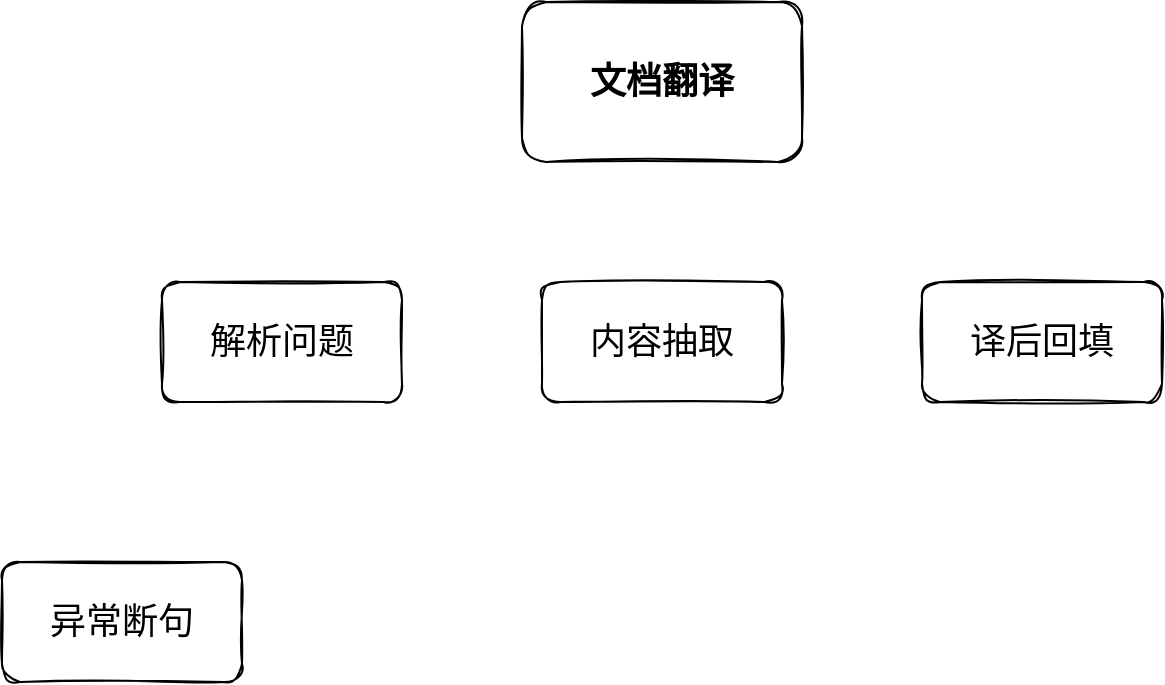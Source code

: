 <mxfile version="16.4.7" type="github">
  <diagram id="4mkrBCsuVpUOldAGc6sE" name="第 1 页">
    <mxGraphModel dx="890" dy="575" grid="1" gridSize="10" guides="1" tooltips="1" connect="1" arrows="1" fold="1" page="1" pageScale="1" pageWidth="827" pageHeight="1169" math="0" shadow="0">
      <root>
        <mxCell id="0" />
        <mxCell id="1" parent="0" />
        <mxCell id="FAvHpMW3X1YaSR_P-Nyj-1" value="文档翻译" style="rounded=1;whiteSpace=wrap;html=1;shadow=0;sketch=1;fontStyle=1;labelBorderColor=none;fontSize=18;" vertex="1" parent="1">
          <mxGeometry x="320" y="70" width="140" height="80" as="geometry" />
        </mxCell>
        <mxCell id="FAvHpMW3X1YaSR_P-Nyj-2" value="解析问题" style="rounded=1;whiteSpace=wrap;html=1;shadow=0;labelBorderColor=none;sketch=1;fontSize=18;fontColor=#000000;gradientColor=none;" vertex="1" parent="1">
          <mxGeometry x="140" y="210" width="120" height="60" as="geometry" />
        </mxCell>
        <mxCell id="FAvHpMW3X1YaSR_P-Nyj-3" value="异常断句" style="rounded=1;whiteSpace=wrap;html=1;shadow=0;labelBorderColor=none;sketch=1;fontSize=18;fontColor=#000000;gradientColor=none;" vertex="1" parent="1">
          <mxGeometry x="60" y="350" width="120" height="60" as="geometry" />
        </mxCell>
        <mxCell id="FAvHpMW3X1YaSR_P-Nyj-4" value="内容抽取" style="rounded=1;whiteSpace=wrap;html=1;shadow=0;labelBorderColor=none;sketch=1;fontSize=18;fontColor=#000000;gradientColor=none;" vertex="1" parent="1">
          <mxGeometry x="330" y="210" width="120" height="60" as="geometry" />
        </mxCell>
        <mxCell id="FAvHpMW3X1YaSR_P-Nyj-5" value="译后回填" style="rounded=1;whiteSpace=wrap;html=1;shadow=0;labelBorderColor=none;sketch=1;fontSize=18;fontColor=#000000;gradientColor=none;" vertex="1" parent="1">
          <mxGeometry x="520" y="210" width="120" height="60" as="geometry" />
        </mxCell>
      </root>
    </mxGraphModel>
  </diagram>
</mxfile>
